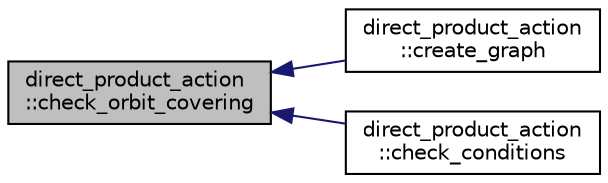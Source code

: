 digraph "direct_product_action::check_orbit_covering"
{
  edge [fontname="Helvetica",fontsize="10",labelfontname="Helvetica",labelfontsize="10"];
  node [fontname="Helvetica",fontsize="10",shape=record];
  rankdir="LR";
  Node28 [label="direct_product_action\l::check_orbit_covering",height=0.2,width=0.4,color="black", fillcolor="grey75", style="filled", fontcolor="black"];
  Node28 -> Node29 [dir="back",color="midnightblue",fontsize="10",style="solid",fontname="Helvetica"];
  Node29 [label="direct_product_action\l::create_graph",height=0.2,width=0.4,color="black", fillcolor="white", style="filled",URL="$d3/d78/classdirect__product__action.html#a7e5177f85fcdbcdd3424afa4def7c059"];
  Node28 -> Node30 [dir="back",color="midnightblue",fontsize="10",style="solid",fontname="Helvetica"];
  Node30 [label="direct_product_action\l::check_conditions",height=0.2,width=0.4,color="black", fillcolor="white", style="filled",URL="$d3/d78/classdirect__product__action.html#a3d89cd59c0ae48a4e277b69dee6ba2e1"];
}
